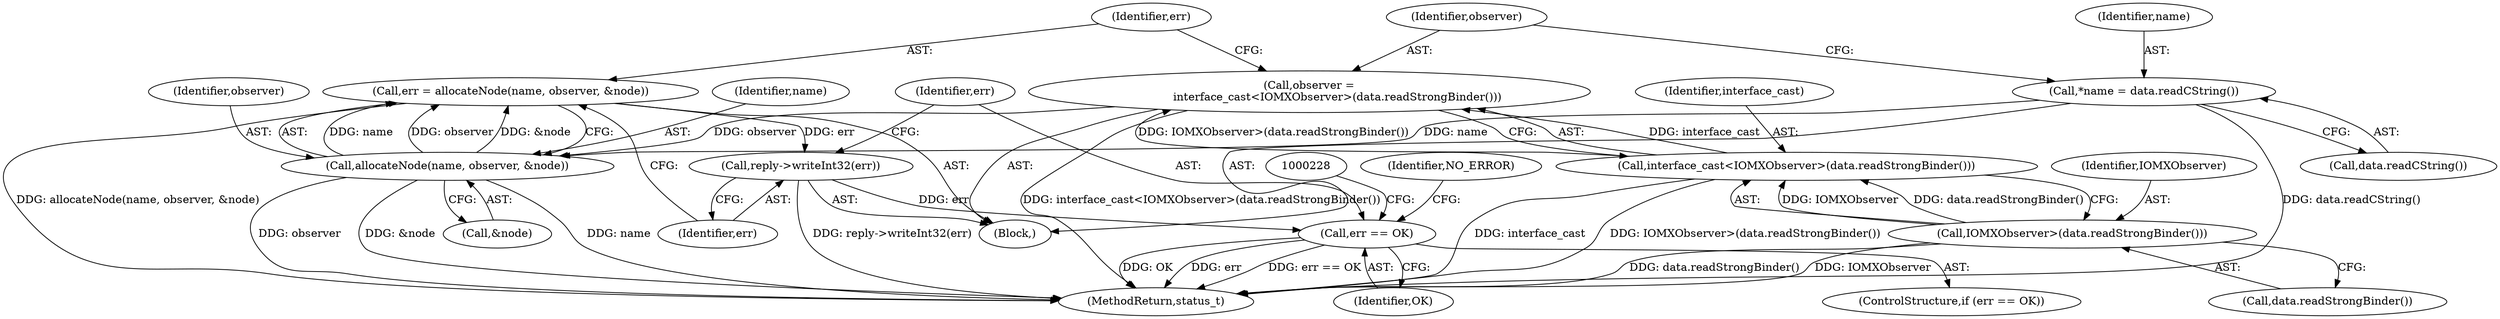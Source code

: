 digraph "0_Android_295c883fe3105b19bcd0f9e07d54c6b589fc5bff@API" {
"1000212" [label="(Call,err = allocateNode(name, observer, &node))"];
"1000214" [label="(Call,allocateNode(name, observer, &node))"];
"1000199" [label="(Call,*name = data.readCString())"];
"1000203" [label="(Call,observer =\n                interface_cast<IOMXObserver>(data.readStrongBinder()))"];
"1000205" [label="(Call,interface_cast<IOMXObserver>(data.readStrongBinder()))"];
"1000207" [label="(Call,IOMXObserver>(data.readStrongBinder()))"];
"1000219" [label="(Call,reply->writeInt32(err))"];
"1000222" [label="(Call,err == OK)"];
"1000217" [label="(Call,&node)"];
"1000224" [label="(Identifier,OK)"];
"1000193" [label="(Block,)"];
"1000203" [label="(Call,observer =\n                interface_cast<IOMXObserver>(data.readStrongBinder()))"];
"1000213" [label="(Identifier,err)"];
"1000201" [label="(Call,data.readCString())"];
"1000206" [label="(Identifier,interface_cast)"];
"1000209" [label="(Call,data.readStrongBinder())"];
"1000200" [label="(Identifier,name)"];
"1000212" [label="(Call,err = allocateNode(name, observer, &node))"];
"1000223" [label="(Identifier,err)"];
"1000220" [label="(Identifier,err)"];
"1000231" [label="(Identifier,NO_ERROR)"];
"1000214" [label="(Call,allocateNode(name, observer, &node))"];
"1000221" [label="(ControlStructure,if (err == OK))"];
"1000219" [label="(Call,reply->writeInt32(err))"];
"1000205" [label="(Call,interface_cast<IOMXObserver>(data.readStrongBinder()))"];
"1000215" [label="(Identifier,name)"];
"1000199" [label="(Call,*name = data.readCString())"];
"1000208" [label="(Identifier,IOMXObserver)"];
"1000216" [label="(Identifier,observer)"];
"1000204" [label="(Identifier,observer)"];
"1000222" [label="(Call,err == OK)"];
"1000207" [label="(Call,IOMXObserver>(data.readStrongBinder()))"];
"1001343" [label="(MethodReturn,status_t)"];
"1000212" -> "1000193"  [label="AST: "];
"1000212" -> "1000214"  [label="CFG: "];
"1000213" -> "1000212"  [label="AST: "];
"1000214" -> "1000212"  [label="AST: "];
"1000220" -> "1000212"  [label="CFG: "];
"1000212" -> "1001343"  [label="DDG: allocateNode(name, observer, &node)"];
"1000214" -> "1000212"  [label="DDG: name"];
"1000214" -> "1000212"  [label="DDG: observer"];
"1000214" -> "1000212"  [label="DDG: &node"];
"1000212" -> "1000219"  [label="DDG: err"];
"1000214" -> "1000217"  [label="CFG: "];
"1000215" -> "1000214"  [label="AST: "];
"1000216" -> "1000214"  [label="AST: "];
"1000217" -> "1000214"  [label="AST: "];
"1000214" -> "1001343"  [label="DDG: observer"];
"1000214" -> "1001343"  [label="DDG: &node"];
"1000214" -> "1001343"  [label="DDG: name"];
"1000199" -> "1000214"  [label="DDG: name"];
"1000203" -> "1000214"  [label="DDG: observer"];
"1000199" -> "1000193"  [label="AST: "];
"1000199" -> "1000201"  [label="CFG: "];
"1000200" -> "1000199"  [label="AST: "];
"1000201" -> "1000199"  [label="AST: "];
"1000204" -> "1000199"  [label="CFG: "];
"1000199" -> "1001343"  [label="DDG: data.readCString()"];
"1000203" -> "1000193"  [label="AST: "];
"1000203" -> "1000205"  [label="CFG: "];
"1000204" -> "1000203"  [label="AST: "];
"1000205" -> "1000203"  [label="AST: "];
"1000213" -> "1000203"  [label="CFG: "];
"1000203" -> "1001343"  [label="DDG: interface_cast<IOMXObserver>(data.readStrongBinder())"];
"1000205" -> "1000203"  [label="DDG: interface_cast"];
"1000205" -> "1000203"  [label="DDG: IOMXObserver>(data.readStrongBinder())"];
"1000205" -> "1000207"  [label="CFG: "];
"1000206" -> "1000205"  [label="AST: "];
"1000207" -> "1000205"  [label="AST: "];
"1000205" -> "1001343"  [label="DDG: interface_cast"];
"1000205" -> "1001343"  [label="DDG: IOMXObserver>(data.readStrongBinder())"];
"1000207" -> "1000205"  [label="DDG: IOMXObserver"];
"1000207" -> "1000205"  [label="DDG: data.readStrongBinder()"];
"1000207" -> "1000209"  [label="CFG: "];
"1000208" -> "1000207"  [label="AST: "];
"1000209" -> "1000207"  [label="AST: "];
"1000207" -> "1001343"  [label="DDG: data.readStrongBinder()"];
"1000207" -> "1001343"  [label="DDG: IOMXObserver"];
"1000219" -> "1000193"  [label="AST: "];
"1000219" -> "1000220"  [label="CFG: "];
"1000220" -> "1000219"  [label="AST: "];
"1000223" -> "1000219"  [label="CFG: "];
"1000219" -> "1001343"  [label="DDG: reply->writeInt32(err)"];
"1000219" -> "1000222"  [label="DDG: err"];
"1000222" -> "1000221"  [label="AST: "];
"1000222" -> "1000224"  [label="CFG: "];
"1000223" -> "1000222"  [label="AST: "];
"1000224" -> "1000222"  [label="AST: "];
"1000228" -> "1000222"  [label="CFG: "];
"1000231" -> "1000222"  [label="CFG: "];
"1000222" -> "1001343"  [label="DDG: err"];
"1000222" -> "1001343"  [label="DDG: err == OK"];
"1000222" -> "1001343"  [label="DDG: OK"];
}
